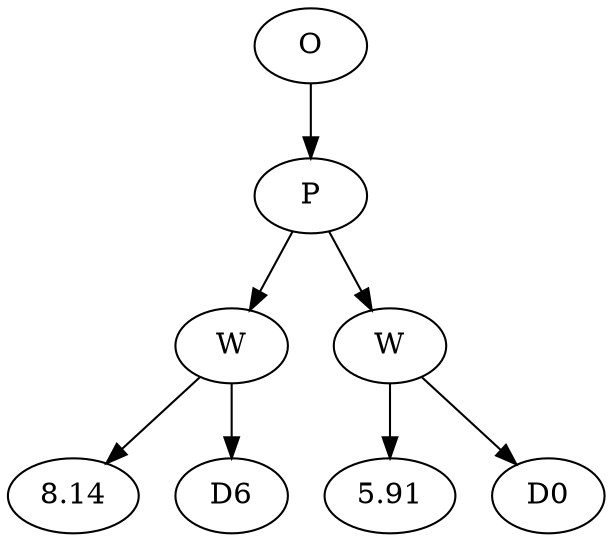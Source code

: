 // Tree
digraph {
	1126722 [label=O]
	1126721 [label=P]
	1126722 -> 1126721
	1126715 [label=W]
	1126721 -> 1126715
	1126716 [label=8.14]
	1126715 -> 1126716
	1126717 [label=D6]
	1126715 -> 1126717
	1126718 [label=W]
	1126721 -> 1126718
	1126719 [label=5.91]
	1126718 -> 1126719
	1126720 [label=D0]
	1126718 -> 1126720
}
